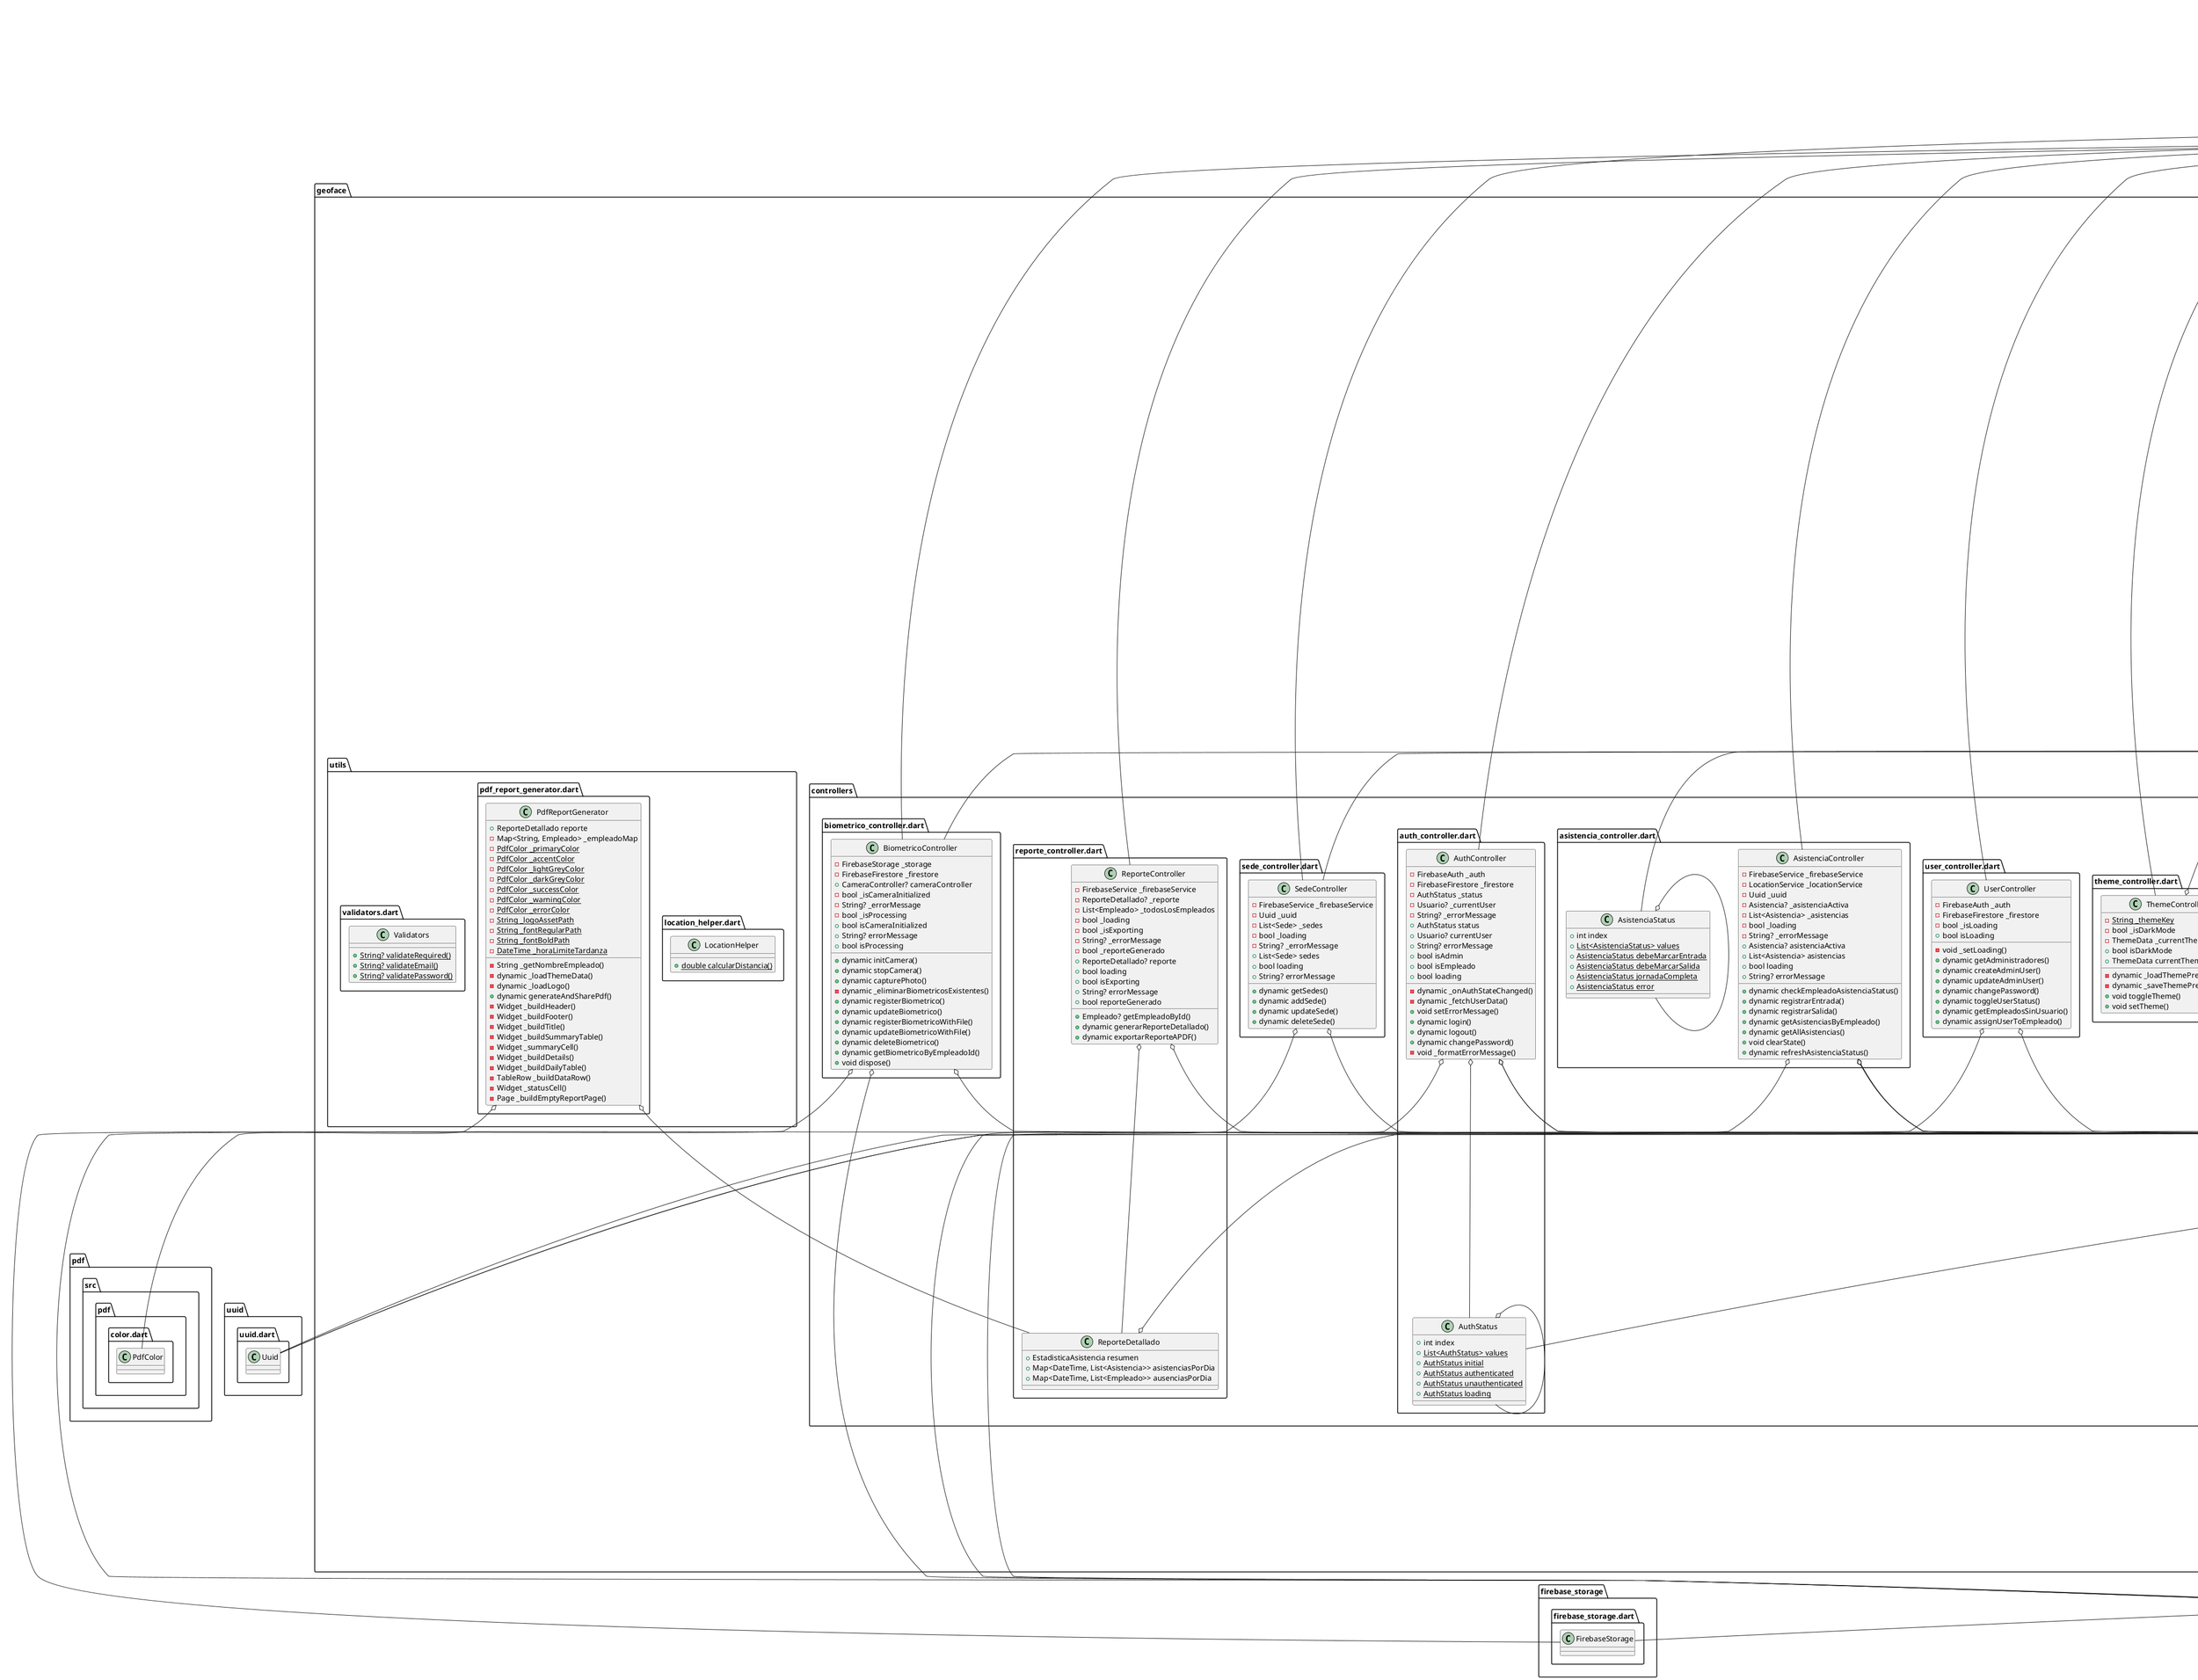 @startuml
set namespaceSeparator ::

class "geoface::app_config.dart::AppConfig" {
  {static} -SharedPreferences _prefs
  {static} +String appName
  {static} +String appVersion
  {static} +String apiBaseUrl
  {static} +int geoFenceRadius
  {static} +Duration locationUpdateInterval
  {static} +String usuariosCollection
  {static} +String empleadosCollection
  {static} +String sedesCollection
  {static} +String asistenciasCollection
  {static} +bool isFirstRun
  {static} +dynamic initialize()
  {static} +dynamic setFirstRun()
}

"geoface::app_config.dart::AppConfig" o-- "shared_preferences::src::shared_preferences_legacy.dart::SharedPreferences"

class "geoface::controllers::administrador_controller.dart::AdministradorController" {
  -AdministradorService _adminService
  -bool _loading
  -bool _isLoading
  -String? _errorMessage
  +bool loading
  +bool isLoading
  +String? errorMessage
  -void _setState()
  +dynamic getAdministradores()
  +dynamic createAdmin()
  +dynamic updateAdmin()
  +dynamic toggleAdminStatus()
}

"geoface::controllers::administrador_controller.dart::AdministradorController" o-- "geoface::services::administrador_service.dart::AdministradorService"
"flutter::src::foundation::change_notifier.dart::ChangeNotifier" <|-- "geoface::controllers::administrador_controller.dart::AdministradorController"

class "geoface::controllers::api_config_controller.dart::ApiConfigController" {
  -FirebaseService _firebaseService
  -ApiConfig _apiConfig
  -bool _isLoading
  -bool _isSyncing
  -String? _error
  +ApiConfig apiConfig
  +bool isLoading
  +bool isSyncing
  +String? error
  +dynamic loadApiConfig()
  +dynamic saveApiConfigFromBaseUrl()
  +dynamic syncRemoteDatabase()
  -void _setLoading()
}

"geoface::controllers::api_config_controller.dart::ApiConfigController" o-- "geoface::services::firebase_service.dart::FirebaseService"
"geoface::controllers::api_config_controller.dart::ApiConfigController" o-- "geoface::models::api_config.dart::ApiConfig"
"flutter::src::foundation::change_notifier.dart::ChangeNotifier" <|-- "geoface::controllers::api_config_controller.dart::ApiConfigController"

class "geoface::controllers::asistencia_controller.dart::AsistenciaController" {
  -FirebaseService _firebaseService
  -LocationService _locationService
  -Uuid _uuid
  -Asistencia? _asistenciaActiva
  -List<Asistencia> _asistencias
  -bool _loading
  -String? _errorMessage
  +Asistencia? asistenciaActiva
  +List<Asistencia> asistencias
  +bool loading
  +String? errorMessage
  +dynamic checkEmpleadoAsistenciaStatus()
  +dynamic registrarEntrada()
  +dynamic registrarSalida()
  +dynamic getAsistenciasByEmpleado()
  +dynamic getAllAsistencias()
  +void clearState()
  +dynamic refreshAsistenciaStatus()
}

"geoface::controllers::asistencia_controller.dart::AsistenciaController" o-- "geoface::services::firebase_service.dart::FirebaseService"
"geoface::controllers::asistencia_controller.dart::AsistenciaController" o-- "geoface::services::location_service.dart::LocationService"
"geoface::controllers::asistencia_controller.dart::AsistenciaController" o-- "uuid::uuid.dart::Uuid"
"geoface::controllers::asistencia_controller.dart::AsistenciaController" o-- "geoface::models::asistencia.dart::Asistencia"
"flutter::src::foundation::change_notifier.dart::ChangeNotifier" <|-- "geoface::controllers::asistencia_controller.dart::AsistenciaController"

class "geoface::controllers::asistencia_controller.dart::AsistenciaStatus" {
  +int index
  {static} +List<AsistenciaStatus> values
  {static} +AsistenciaStatus debeMarcarEntrada
  {static} +AsistenciaStatus debeMarcarSalida
  {static} +AsistenciaStatus jornadaCompleta
  {static} +AsistenciaStatus error
}

"geoface::controllers::asistencia_controller.dart::AsistenciaStatus" o-- "geoface::controllers::asistencia_controller.dart::AsistenciaStatus"
"dart::core::Enum" <|-- "geoface::controllers::asistencia_controller.dart::AsistenciaStatus"

class "geoface::controllers::auth_controller.dart::AuthController" {
  -FirebaseAuth _auth
  -FirebaseFirestore _firestore
  -AuthStatus _status
  -Usuario? _currentUser
  -String? _errorMessage
  +AuthStatus status
  +Usuario? currentUser
  +String? errorMessage
  +bool isAdmin
  +bool isEmpleado
  +bool loading
  -dynamic _onAuthStateChanged()
  -dynamic _fetchUserData()
  +void setErrorMessage()
  +dynamic login()
  +dynamic logout()
  +dynamic changePassword()
  -void _formatErrorMessage()
}

"geoface::controllers::auth_controller.dart::AuthController" o-- "firebase_auth::firebase_auth.dart::FirebaseAuth"
"geoface::controllers::auth_controller.dart::AuthController" o-- "cloud_firestore::cloud_firestore.dart::FirebaseFirestore"
"geoface::controllers::auth_controller.dart::AuthController" o-- "geoface::controllers::auth_controller.dart::AuthStatus"
"geoface::controllers::auth_controller.dart::AuthController" o-- "geoface::models::usuario.dart::Usuario"
"flutter::src::foundation::change_notifier.dart::ChangeNotifier" <|-- "geoface::controllers::auth_controller.dart::AuthController"

class "geoface::controllers::auth_controller.dart::AuthStatus" {
  +int index
  {static} +List<AuthStatus> values
  {static} +AuthStatus initial
  {static} +AuthStatus authenticated
  {static} +AuthStatus unauthenticated
  {static} +AuthStatus loading
}

"geoface::controllers::auth_controller.dart::AuthStatus" o-- "geoface::controllers::auth_controller.dart::AuthStatus"
"dart::core::Enum" <|-- "geoface::controllers::auth_controller.dart::AuthStatus"

class "geoface::controllers::biometrico_controller.dart::BiometricoController" {
  -FirebaseStorage _storage
  -FirebaseFirestore _firestore
  +CameraController? cameraController
  -bool _isCameraInitialized
  -String? _errorMessage
  -bool _isProcessing
  +bool isCameraInitialized
  +String? errorMessage
  +bool isProcessing
  +dynamic initCamera()
  +dynamic stopCamera()
  +dynamic capturePhoto()
  -dynamic _eliminarBiometricosExistentes()
  +dynamic registerBiometrico()
  +dynamic updateBiometrico()
  +dynamic registerBiometricoWithFile()
  +dynamic updateBiometricoWithFile()
  +dynamic deleteBiometrico()
  +dynamic getBiometricoByEmpleadoId()
  +void dispose()
}

"geoface::controllers::biometrico_controller.dart::BiometricoController" o-- "firebase_storage::firebase_storage.dart::FirebaseStorage"
"geoface::controllers::biometrico_controller.dart::BiometricoController" o-- "cloud_firestore::cloud_firestore.dart::FirebaseFirestore"
"geoface::controllers::biometrico_controller.dart::BiometricoController" o-- "camera::src::camera_controller.dart::CameraController"
"flutter::src::foundation::change_notifier.dart::ChangeNotifier" <|-- "geoface::controllers::biometrico_controller.dart::BiometricoController"

class "geoface::controllers::empleado_controller.dart::EmpleadoController" {
  -FirebaseService _firebaseService
  -FirebaseAuth _auth
  -FirebaseFirestore _firestore
  -Uuid _uuid
  -List<Empleado> _empleados
  -bool _loading
  -String? _errorMessage
  +List<Empleado> empleados
  +bool loading
  +String? errorMessage
  -void _setState()
  +dynamic getEmpleados()
  +dynamic fetchEmpleados()
  +dynamic getEmpleadoById()
  +dynamic getEmpleadosPorSede()
  +dynamic validarDatosUnicos()
  +dynamic addEmpleado()
  +dynamic updateEmpleado()
  +dynamic deleteEmpleado()
  +dynamic toggleEmpleadoActivo()
  +dynamic assignUserToEmpleado()
  +dynamic resetEmpleadoPassword()
}

"geoface::controllers::empleado_controller.dart::EmpleadoController" o-- "geoface::services::firebase_service.dart::FirebaseService"
"geoface::controllers::empleado_controller.dart::EmpleadoController" o-- "firebase_auth::firebase_auth.dart::FirebaseAuth"
"geoface::controllers::empleado_controller.dart::EmpleadoController" o-- "cloud_firestore::cloud_firestore.dart::FirebaseFirestore"
"geoface::controllers::empleado_controller.dart::EmpleadoController" o-- "uuid::uuid.dart::Uuid"
"flutter::src::foundation::change_notifier.dart::ChangeNotifier" <|-- "geoface::controllers::empleado_controller.dart::EmpleadoController"

class "geoface::controllers::reporte_controller.dart::ReporteDetallado" {
  +EstadisticaAsistencia resumen
  +Map<DateTime, List<Asistencia>> asistenciasPorDia
  +Map<DateTime, List<Empleado>> ausenciasPorDia
}

"geoface::controllers::reporte_controller.dart::ReporteDetallado" o-- "geoface::models::estadistica_asistencia.dart::EstadisticaAsistencia"

class "geoface::controllers::reporte_controller.dart::ReporteController" {
  -FirebaseService _firebaseService
  -ReporteDetallado? _reporte
  -List<Empleado> _todosLosEmpleados
  -bool _loading
  -bool _isExporting
  -String? _errorMessage
  -bool _reporteGenerado
  +ReporteDetallado? reporte
  +bool loading
  +bool isExporting
  +String? errorMessage
  +bool reporteGenerado
  +Empleado? getEmpleadoById()
  +dynamic generarReporteDetallado()
  +dynamic exportarReporteAPDF()
}

"geoface::controllers::reporte_controller.dart::ReporteController" o-- "geoface::services::firebase_service.dart::FirebaseService"
"geoface::controllers::reporte_controller.dart::ReporteController" o-- "geoface::controllers::reporte_controller.dart::ReporteDetallado"
"flutter::src::foundation::change_notifier.dart::ChangeNotifier" <|-- "geoface::controllers::reporte_controller.dart::ReporteController"

class "geoface::controllers::sede_controller.dart::SedeController" {
  -FirebaseService _firebaseService
  -Uuid _uuid
  -List<Sede> _sedes
  -bool _loading
  -String? _errorMessage
  +List<Sede> sedes
  +bool loading
  +String? errorMessage
  +dynamic getSedes()
  +dynamic addSede()
  +dynamic updateSede()
  +dynamic deleteSede()
}

"geoface::controllers::sede_controller.dart::SedeController" o-- "geoface::services::firebase_service.dart::FirebaseService"
"geoface::controllers::sede_controller.dart::SedeController" o-- "uuid::uuid.dart::Uuid"
"flutter::src::foundation::change_notifier.dart::ChangeNotifier" <|-- "geoface::controllers::sede_controller.dart::SedeController"

class "geoface::controllers::theme_controller.dart::ThemeController" {
  {static} -String _themeKey
  -bool _isDarkMode
  -ThemeData _currentTheme
  +bool isDarkMode
  +ThemeData currentTheme
  -dynamic _loadThemePreference()
  -dynamic _saveThemePreference()
  +void toggleTheme()
  +void setTheme()
}

"geoface::controllers::theme_controller.dart::ThemeController" o-- "flutter::src::material::theme_data.dart::ThemeData"
"flutter::src::foundation::change_notifier.dart::ChangeNotifier" <|-- "geoface::controllers::theme_controller.dart::ThemeController"

class "geoface::controllers::theme_provider.dart::ThemeProvider" {
  -bool _isDarkMode
  +bool isDarkMode
  +ThemeData currentTheme
  -dynamic _loadThemeFromPrefs()
  -dynamic _saveThemeToPrefs()
  +void toggleTheme()
}

"geoface::controllers::theme_provider.dart::ThemeProvider" o-- "flutter::src::material::theme_data.dart::ThemeData"
"flutter::src::foundation::change_notifier.dart::ChangeNotifier" <|-- "geoface::controllers::theme_provider.dart::ThemeProvider"

class "geoface::controllers::user_controller.dart::UserController" {
  -FirebaseAuth _auth
  -FirebaseFirestore _firestore
  -bool _isLoading
  +bool isLoading
  -void _setLoading()
  +dynamic getAdministradores()
  +dynamic createAdminUser()
  +dynamic updateAdminUser()
  +dynamic changePassword()
  +dynamic toggleUserStatus()
  +dynamic getEmpleadosSinUsuario()
  +dynamic assignUserToEmpleado()
}

"geoface::controllers::user_controller.dart::UserController" o-- "firebase_auth::firebase_auth.dart::FirebaseAuth"
"geoface::controllers::user_controller.dart::UserController" o-- "cloud_firestore::cloud_firestore.dart::FirebaseFirestore"
"flutter::src::foundation::change_notifier.dart::ChangeNotifier" <|-- "geoface::controllers::user_controller.dart::UserController"

class "geoface::firebase_options.dart::DefaultFirebaseOptions" {
  {static} +FirebaseOptions android
  {static} +FirebaseOptions currentPlatform
}

"geoface::firebase_options.dart::DefaultFirebaseOptions" o-- "firebase_core_platform_interface::firebase_core_platform_interface.dart::FirebaseOptions"

class "geoface::main.dart::MyApp" {
  +State<MyApp> createState()
}

"flutter::src::widgets::framework.dart::StatefulWidget" <|-- "geoface::main.dart::MyApp"

class "geoface::main.dart::_MyAppState" {
  -bool _isFirstLaunch
  -bool _isLoading
  -String _firstLaunchKey
  +void initState()
  -dynamic _loadAppState()
  -void _handlePermissionsGranted()
  +Widget build()
  -Widget _buildLoadingScreen()
  -Widget _buildInitialScreen()
}

"flutter::src::widgets::framework.dart::State" <|-- "geoface::main.dart::_MyAppState"

class "geoface::models::api_config.dart::ApiConfig" {
  +String identificationApiUrl
  +String syncApiUrl
  +String baseUrl
  {static} +ApiConfig empty
  +Map<String, dynamic> toMap()
}

"geoface::models::api_config.dart::ApiConfig" o-- "geoface::models::api_config.dart::ApiConfig"

class "geoface::models::asistencia.dart::Asistencia" {
  +String id
  +String empleadoId
  +String sedeId
  +DateTime fechaHoraEntrada
  +DateTime? fechaHoraSalida
  +double latitudEntrada
  +double longitudEntrada
  +double? latitudSalida
  +double? longitudSalida
  +String? capturaEntrada
  +String? capturaSalida
  +bool registroCompleto
  +Duration tiempoTrabajado
  +Map<String, dynamic> toJson()
  +Asistencia copyWith()
}

class "geoface::models::biometrico.dart::Biometrico" {
  +String id
  +String empleadoId
  +String datoFacial
  +String fechaRegistro
  +String? fechaActualizacion
  +Map<String, dynamic> toMap()
}

class "geoface::models::empleado.dart::Empleado" {
  +String id
  +String nombre
  +String apellidos
  +String correo
  +String cargo
  +String sedeId
  +String dni
  +String celular
  +bool hayDatosBiometricos
  +bool activo
  +DateTime fechaCreacion
  +DateTime? fechaModificacion
  +bool tieneUsuario
  +String nombreCompleto
  +Map<String, dynamic> toJson()
  +Empleado copyWith()
}

class "geoface::models::estadistica_asistencia.dart::EstadisticaAsistencia" {
  +String sedeId
  +String sedeNombre
  +String? empleadoId
  +DateTime fecha
  +int totalEmpleados
  +int totalAsistencias
  +int totalAusencias
  +int totalTardanzas
  +double porcentajeAsistencia
  +Map<String, dynamic> toJson()
}

class "geoface::models::sede.dart::Sede" {
  +String id
  +String nombre
  +String direccion
  +double latitud
  +double longitud
  +int radioPermitido
  +bool activa
  +DateTime fechaCreacion
  +DateTime? fechaModificacion
  +Map<String, dynamic> toJson()
  +Sede copyWith()
  {static} +Sede empty()
}

class "geoface::models::usuario.dart::Usuario" {
  +String id
  +String nombreUsuario
  +String correo
  +String tipoUsuario
  +String? empleadoId
  +bool activo
  +DateTime fechaCreacion
  +DateTime? fechaUltimoAcceso
  +bool isAdmin
  +bool isEmpleado
  +Map<String, dynamic> toJson()
}

class "geoface::routes.dart::AppRoutes" {
  {static} +String mainMenu
  {static} +String login
  {static} +String dashboard
  {static} +String empleados
  {static} +String empleadoDetail
  {static} +String sedes
  {static} +String sedeDetail
  {static} +String reportes
  {static} +String marcarAsistencia
  {static} +String biometrico
  {static} +String gestionUsuariosEmpleados
  {static} +String adminLayout
  {static} +Route<dynamic> generateRoute()
}

class "geoface::services::administrador_service.dart::AdministradorService" {
  -FirebaseAuth _auth
  -FirebaseFirestore _firestore
  +dynamic getAdministradores()
  +dynamic createAdminUser()
  +dynamic updateAdminUser()
  +dynamic toggleUserStatus()
}

"geoface::services::administrador_service.dart::AdministradorService" o-- "firebase_auth::firebase_auth.dart::FirebaseAuth"
"geoface::services::administrador_service.dart::AdministradorService" o-- "cloud_firestore::cloud_firestore.dart::FirebaseFirestore"

class "geoface::services::auth_service.dart::AuthService" {
  -FirebaseAuth _firebaseAuth
  -FirebaseFirestore _firestore
  +Stream<User?> authStateChanges
  +User? currentUser
  +dynamic signIn()
  +dynamic signOut()
  +dynamic getCurrentUserData()
  +dynamic isCurrentUserAdmin()
}

"geoface::services::auth_service.dart::AuthService" o-- "firebase_auth::firebase_auth.dart::FirebaseAuth"
"geoface::services::auth_service.dart::AuthService" o-- "cloud_firestore::cloud_firestore.dart::FirebaseFirestore"
"geoface::services::auth_service.dart::AuthService" o-- "dart::async::Stream<User>"
"geoface::services::auth_service.dart::AuthService" o-- "firebase_auth::firebase_auth.dart::User"

class "geoface::services::empleado_service.dart::EmpleadoService" {
  -FirebaseFirestore _firestore
  -FirebaseStorage _storage
  +dynamic getEmpleados()
  +dynamic getEmpleadoById()
  +dynamic createEmpleado()
  +dynamic updateEmpleado()
}

"geoface::services::empleado_service.dart::EmpleadoService" o-- "cloud_firestore::cloud_firestore.dart::FirebaseFirestore"
"geoface::services::empleado_service.dart::EmpleadoService" o-- "firebase_storage::firebase_storage.dart::FirebaseStorage"

class "geoface::services::fake_gps_detector_service.dart::FakeGpsDetectorService" {
  {static} -dynamic _isMockLocation()
  {static} -bool _isLowAccuracy()
  {static} +dynamic checkIfFakeGpsUsed()
}

class "geoface::services::firebase_service.dart::FirebaseService" {
  -FirebaseFirestore _firestore
  -FirebaseAuth _auth
  +dynamic signInWithEmailAndPassword()
  +dynamic signOut()
  +User? getCurrentUser()
  +dynamic getUsuarioByEmail()
  +dynamic getEmpleados()
  +dynamic getEmpleadoById()
  +dynamic getEmpleadoByDNI()
  +dynamic addEmpleado()
  +dynamic updateEmpleado()
  +dynamic deleteEmpleado()
  +dynamic getSedes()
  +dynamic getSedeById()
  +dynamic addSede()
  +dynamic updateSede()
  +dynamic deleteSede()
  +dynamic updateSedeStatus()
  +dynamic getAsistenciasByEmpleado()
  +dynamic getActiveAsistencia()
  +dynamic registrarEntrada()
  +dynamic registrarSalida()
  +dynamic getAsistenciaById()
  +dynamic getAsistenciasFiltradas()
  +dynamic getCompletedAsistenciaForToday()
  +dynamic getTodayAsistencia()
  +dynamic getAsistenciasBySede()
  +dynamic getAllAsistencias()
  +dynamic getAdministradores()
  +dynamic sendPasswordResetEmail()
  +dynamic saveApiConfig()
  +dynamic getApiConfig()
}

"geoface::services::firebase_service.dart::FirebaseService" o-- "cloud_firestore::cloud_firestore.dart::FirebaseFirestore"
"geoface::services::firebase_service.dart::FirebaseService" o-- "firebase_auth::firebase_auth.dart::FirebaseAuth"

class "geoface::services::location_service.dart::LocationService" {
  +dynamic getCurrentPosition()
}

class "geoface::services::sede_services.dart::SedeService" {
  -FirebaseFirestore _firestore
  +dynamic getSedes()
  +dynamic getSedeById()
  +dynamic createSede()
  +dynamic updateSede()
  +dynamic toggleSedeActiva()
  +bool coordenadasEnPerimetro()
}

"geoface::services::sede_services.dart::SedeService" o-- "cloud_firestore::cloud_firestore.dart::FirebaseFirestore"

class "geoface::services::time_service.dart::TimeService" {
  {static} +dynamic getCurrentNetworkTime()
}

class "geoface::themes::app_theme.dart::AppTheme" {
  {static} -Color _primarySeed
  {static} -Color _errorSeed
  {static} +ThemeData lightTheme
  {static} +ThemeData darkTheme
  {static} -ThemeData _buildTheme()
}

"geoface::themes::app_theme.dart::AppTheme" o-- "dart::ui::Color"
"geoface::themes::app_theme.dart::AppTheme" o-- "flutter::src::material::theme_data.dart::ThemeData"

class "geoface::utils::location_helper.dart::LocationHelper" {
  {static} +double calcularDistancia()
}

class "geoface::utils::pdf_report_generator.dart::PdfReportGenerator" {
  +ReporteDetallado reporte
  -Map<String, Empleado> _empleadoMap
  {static} -PdfColor _primaryColor
  {static} -PdfColor _accentColor
  {static} -PdfColor _lightGreyColor
  {static} -PdfColor _darkGreyColor
  {static} -PdfColor _successColor
  {static} -PdfColor _warningColor
  {static} -PdfColor _errorColor
  {static} -String _logoAssetPath
  {static} -String _fontRegularPath
  {static} -String _fontBoldPath
  {static} -DateTime _horaLimiteTardanza
  -String _getNombreEmpleado()
  -dynamic _loadThemeData()
  -dynamic _loadLogo()
  +dynamic generateAndSharePdf()
  -Widget _buildHeader()
  -Widget _buildFooter()
  -Widget _buildTitle()
  -Widget _buildSummaryTable()
  -Widget _summaryCell()
  -Widget _buildDetails()
  -Widget _buildDailyTable()
  -TableRow _buildDataRow()
  -Widget _statusCell()
  -Page _buildEmptyReportPage()
}

"geoface::utils::pdf_report_generator.dart::PdfReportGenerator" o-- "geoface::controllers::reporte_controller.dart::ReporteDetallado"
"geoface::utils::pdf_report_generator.dart::PdfReportGenerator" o-- "pdf::src::pdf::color.dart::PdfColor"

class "geoface::utils::validators.dart::Validators" {
  {static} +String? validateRequired()
  {static} +String? validateEmail()
  {static} +String? validatePassword()
}

class "geoface::views::admin::add_edit_admin_page.dart::AddEditAdminPage" {
  +Usuario? admin
  +State<AddEditAdminPage> createState()
}

"geoface::views::admin::add_edit_admin_page.dart::AddEditAdminPage" o-- "geoface::models::usuario.dart::Usuario"
"flutter::src::widgets::framework.dart::StatefulWidget" <|-- "geoface::views::admin::add_edit_admin_page.dart::AddEditAdminPage"

class "geoface::views::admin::add_edit_admin_page.dart::_AddEditAdminPageState" {
  -GlobalKey<FormState> _formKey
  -TextEditingController _nombreController
  -TextEditingController _correoController
  -TextEditingController _passwordController
  -bool _isEditMode
  -bool _obscurePassword
  -AnimationController _animationController
  -AnimationController _formAnimationController
  -Animation<double> _fadeAnimation
  -Animation<Offset> _slideAnimation
  +void initState()
  +void dispose()
  -dynamic _saveForm()
  -Widget _buildHeaderSection()
  -Widget _buildFormField()
  +Widget build()
}

"geoface::views::admin::add_edit_admin_page.dart::_AddEditAdminPageState" o-- "flutter::src::widgets::framework.dart::GlobalKey<FormState>"
"geoface::views::admin::add_edit_admin_page.dart::_AddEditAdminPageState" o-- "flutter::src::widgets::editable_text.dart::TextEditingController"
"geoface::views::admin::add_edit_admin_page.dart::_AddEditAdminPageState" o-- "flutter::src::animation::animation_controller.dart::AnimationController"
"geoface::views::admin::add_edit_admin_page.dart::_AddEditAdminPageState" o-- "flutter::src::animation::animation.dart::Animation<double>"
"geoface::views::admin::add_edit_admin_page.dart::_AddEditAdminPageState" o-- "flutter::src::animation::animation.dart::Animation<Offset>"
"flutter::src::widgets::framework.dart::State" <|-- "geoface::views::admin::add_edit_admin_page.dart::_AddEditAdminPageState"
"flutter::src::widgets::ticker_provider.dart::TickerProviderStateMixin" <|-- "geoface::views::admin::add_edit_admin_page.dart::_AddEditAdminPageState"

class "geoface::views::admin::administradores_page.dart::AdministradoresPage" {
  +State<AdministradoresPage> createState()
}

"flutter::src::widgets::framework.dart::StatefulWidget" <|-- "geoface::views::admin::administradores_page.dart::AdministradoresPage"

class "geoface::views::admin::administradores_page.dart::_AdministradoresPageState" {
  -dynamic _administradoresFuture
  -AnimationController _fabAnimationController
  -Animation<double> _fabAnimation
  +void initState()
  +void dispose()
  -void _loadData()
  -dynamic _refreshData()
  -void _navigateAndRefresh()
  -void _toggleStatus()
  +Widget build()
}

"geoface::views::admin::administradores_page.dart::_AdministradoresPageState" o-- "flutter::src::animation::animation_controller.dart::AnimationController"
"geoface::views::admin::administradores_page.dart::_AdministradoresPageState" o-- "flutter::src::animation::animation.dart::Animation<double>"
"flutter::src::widgets::framework.dart::State" <|-- "geoface::views::admin::administradores_page.dart::_AdministradoresPageState"
"flutter::src::widgets::ticker_provider.dart::TickerProviderStateMixin" <|-- "geoface::views::admin::administradores_page.dart::_AdministradoresPageState"

class "geoface::views::admin::admin_layout.dart::AdminLayout" {
  +State<AdminLayout> createState()
}

"flutter::src::widgets::framework.dart::StatefulWidget" <|-- "geoface::views::admin::admin_layout.dart::AdminLayout"

class "geoface::views::admin::admin_layout.dart::_AdminLayoutState" {
  -TabController _tabController
  -int _selectedIndex
  -List<Widget> _pageCache
  -List<String> _titles
  -List<IconData> _icons
  +void initState()
  +void dispose()
  -void _onItemTapped()
  -void _showSettingsMenu()
  -PageRouteBuilder<dynamic> _createSettingsRoute()
  -void _showLogoutConfirmation()
  +Widget build()
  -PreferredSizeWidget _buildAppBar()
  -Widget _buildBottomNav()
  -Widget _buildNavItem()
}

"geoface::views::admin::admin_layout.dart::_AdminLayoutState" o-- "flutter::src::material::tab_controller.dart::TabController"
"flutter::src::widgets::framework.dart::State" <|-- "geoface::views::admin::admin_layout.dart::_AdminLayoutState"
"flutter::src::widgets::ticker_provider.dart::SingleTickerProviderStateMixin" <|-- "geoface::views::admin::admin_layout.dart::_AdminLayoutState"

class "geoface::views::admin::admin_layout.dart::_SettingsMenu" {
  +Usuario currentUser
  +dynamic Function(Widget) onNavigate
  +void Function() onToggleTheme
  +void Function() onLogout
  +Widget build()
  -Widget _buildProfileHeader()
  -Widget _buildMenuSection()
  -Widget _buildOptionTile()
}

"geoface::views::admin::admin_layout.dart::_SettingsMenu" o-- "geoface::models::usuario.dart::Usuario"
"geoface::views::admin::admin_layout.dart::_SettingsMenu" o-- "null::dynamic Function(Widget)"
"geoface::views::admin::admin_layout.dart::_SettingsMenu" o-- "dart::ui::void Function()"
"flutter::src::widgets::framework.dart::StatelessWidget" <|-- "geoface::views::admin::admin_layout.dart::_SettingsMenu"

class "geoface::views::admin::api_config_page.dart::ApiConfigPage" {
  +State<ApiConfigPage> createState()
}

"flutter::src::widgets::framework.dart::StatefulWidget" <|-- "geoface::views::admin::api_config_page.dart::ApiConfigPage"

class "geoface::views::admin::api_config_page.dart::_ApiConfigPageState" {
  -GlobalKey<FormState> _formKey
  -TextEditingController _urlController
  +void initState()
  +void dispose()
  -dynamic _saveUrl()
  -dynamic _syncApi()
  +Widget build()
}

"geoface::views::admin::api_config_page.dart::_ApiConfigPageState" o-- "flutter::src::widgets::framework.dart::GlobalKey<FormState>"
"geoface::views::admin::api_config_page.dart::_ApiConfigPageState" o-- "flutter::src::widgets::editable_text.dart::TextEditingController"
"flutter::src::widgets::framework.dart::State" <|-- "geoface::views::admin::api_config_page.dart::_ApiConfigPageState"

class "geoface::views::admin::cambiar_contrasena_page.dart::CambiarContrasenaPage" {
  +State<CambiarContrasenaPage> createState()
}

"flutter::src::widgets::framework.dart::StatefulWidget" <|-- "geoface::views::admin::cambiar_contrasena_page.dart::CambiarContrasenaPage"

class "geoface::views::admin::cambiar_contrasena_page.dart::_CambiarContrasenaPageState" {
  -GlobalKey<FormState> _formKey
  -TextEditingController _currentPasswordController
  -TextEditingController _newPasswordController
  -TextEditingController _confirmPasswordController
  -bool _currentPasswordVisible
  -bool _newPasswordVisible
  -bool _confirmPasswordVisible
  +void dispose()
  -void _showFeedback()
  -dynamic _cambiarContrasena()
  +Widget build()
  -Widget _buildHeader()
  -Widget _buildPasswordField()
}

"geoface::views::admin::cambiar_contrasena_page.dart::_CambiarContrasenaPageState" o-- "flutter::src::widgets::framework.dart::GlobalKey<FormState>"
"geoface::views::admin::cambiar_contrasena_page.dart::_CambiarContrasenaPageState" o-- "flutter::src::widgets::editable_text.dart::TextEditingController"
"flutter::src::widgets::framework.dart::State" <|-- "geoface::views::admin::cambiar_contrasena_page.dart::_CambiarContrasenaPageState"

class "geoface::views::admin::crear_administrador.dart::CrearAdministradorPage" {
  +State<CrearAdministradorPage> createState()
}

"flutter::src::widgets::framework.dart::StatefulWidget" <|-- "geoface::views::admin::crear_administrador.dart::CrearAdministradorPage"

class "geoface::views::admin::crear_administrador.dart::_CrearAdministradorPageState" {
  +TextEditingController nameController
  +TextEditingController emailController
  +TextEditingController passwordController
  +GlobalKey<FormState> formKey
  +bool isLoading
  +void dispose()
  -dynamic _createAdminUser()
  +Widget build()
}

"geoface::views::admin::crear_administrador.dart::_CrearAdministradorPageState" o-- "flutter::src::widgets::editable_text.dart::TextEditingController"
"geoface::views::admin::crear_administrador.dart::_CrearAdministradorPageState" o-- "flutter::src::widgets::framework.dart::GlobalKey<FormState>"
"flutter::src::widgets::framework.dart::State" <|-- "geoface::views::admin::crear_administrador.dart::_CrearAdministradorPageState"

class "geoface::views::admin::custom_app_bar.dart::LoadingOverlay" {
  +bool isLoading
  +Widget child
  +String? message
  +Widget build()
}

"geoface::views::admin::custom_app_bar.dart::LoadingOverlay" o-- "flutter::src::widgets::framework.dart::Widget"
"flutter::src::widgets::framework.dart::StatelessWidget" <|-- "geoface::views::admin::custom_app_bar.dart::LoadingOverlay"

class "geoface::views::admin::dashboard_page.dart::DashboardPage" {
  +void Function(int)? onNavigateToTab
  +State<DashboardPage> createState()
}

"geoface::views::admin::dashboard_page.dart::DashboardPage" o-- "null::void Function(int)"
"flutter::src::widgets::framework.dart::StatefulWidget" <|-- "geoface::views::admin::dashboard_page.dart::DashboardPage"

class "geoface::views::admin::dashboard_page.dart::_DashboardPageState" {
  -AnimationController _animationController
  -Animation<double> _fadeAnimation
  -Animation<Offset> _slideAnimation
  +void initState()
  +void dispose()
  -dynamic _loadData()
  -int _getAsistenciasHoy()
  -Map<String, int> _getAsistenciasPorSedeHoy()
  +Widget build()
  -Widget _buildLoadingSkeleton()
  -Widget _buildErrorWidget()
  -Widget _buildHeader()
  -String _getGreeting()
  -Widget _buildStatsGrid()
  -Widget _buildModernStatCard()
  -Widget _buildAsistenciasChart()
  -Widget _buildChartContent()
  -Widget _buildSedesSection()
  -Widget _buildSedeCard()
  -Widget _buildInsightCards()
  -Widget _buildInsightCard()
  -Widget _buildSectionHeader()
  -Widget _buildEmptyState()
  -Widget _buildStatChip()
  -List<_InsightData> _generateInsights()
}

"geoface::views::admin::dashboard_page.dart::_DashboardPageState" o-- "flutter::src::animation::animation_controller.dart::AnimationController"
"geoface::views::admin::dashboard_page.dart::_DashboardPageState" o-- "flutter::src::animation::animation.dart::Animation<double>"
"geoface::views::admin::dashboard_page.dart::_DashboardPageState" o-- "flutter::src::animation::animation.dart::Animation<Offset>"
"flutter::src::widgets::framework.dart::State" <|-- "geoface::views::admin::dashboard_page.dart::_DashboardPageState"
"flutter::src::widgets::ticker_provider.dart::TickerProviderStateMixin" <|-- "geoface::views::admin::dashboard_page.dart::_DashboardPageState"

class "geoface::views::admin::dashboard_page.dart::_StatCardData" {
  +String title
  +String value
  +String? total
  +String? description
  +IconData icon
  +Color color
  +Color onColor
}

"geoface::views::admin::dashboard_page.dart::_StatCardData" o-- "flutter::src::widgets::icon_data.dart::IconData"
"geoface::views::admin::dashboard_page.dart::_StatCardData" o-- "dart::ui::Color"

class "geoface::views::admin::dashboard_page.dart::_InsightData" {
  +String title
  +String description
  +IconData icon
  +Color color
}

"geoface::views::admin::dashboard_page.dart::_InsightData" o-- "flutter::src::widgets::icon_data.dart::IconData"
"geoface::views::admin::dashboard_page.dart::_InsightData" o-- "dart::ui::Color"

class "geoface::views::admin::empleados_page.dart::EmpleadosPage" {
  +State<EmpleadosPage> createState()
}

"flutter::src::widgets::framework.dart::StatefulWidget" <|-- "geoface::views::admin::empleados_page.dart::EmpleadosPage"

class "geoface::views::admin::empleados_page.dart::_EmpleadosPageState" {
  -TextEditingController _searchController
  -FocusNode _searchFocusNode
  -AnimationController _fabAnimationController
  -AnimationController _searchAnimationController
  -Animation<double> _fabAnimation
  -Animation<double> _searchAnimation
  -bool _isSearchExpanded
  -String _selectedFilter
  +void initState()
  +void dispose()
  -void _onSearchChanged()
  -void _onSearchFocusChanged()
  -void _expandSearch()
  -void _collapseSearch()
  -dynamic _refreshData()
  -void _showFeedback()
  -dynamic _toggleEmpleadoStatus()
  -dynamic _deleteEmpleado()
  -String _getInitials()
  -List<Empleado> _filterEmpleados()
  -void _navigateToForm()
  -void _navigateToDetail()
  -void _navigateToBiometrico()
  +Widget build()
  -Widget _buildLoadingState()
  -Widget _buildHeader()
  -Widget _buildSearchAndFilters()
  -Widget _buildSearchBar()
  -Widget _buildFilterChips()
  -Widget _buildEmpleadosList()
  -Widget _buildEmpleadoCard()
  -Widget _buildEmptyState()
  -Widget _buildNoResultsState()
  -Widget _buildErrorState()
  -void _showEmpleadoOptions()
  -Widget _buildOptionTile()
  -void _showDeleteConfirmation()
}

"geoface::views::admin::empleados_page.dart::_EmpleadosPageState" o-- "flutter::src::widgets::editable_text.dart::TextEditingController"
"geoface::views::admin::empleados_page.dart::_EmpleadosPageState" o-- "flutter::src::widgets::focus_manager.dart::FocusNode"
"geoface::views::admin::empleados_page.dart::_EmpleadosPageState" o-- "flutter::src::animation::animation_controller.dart::AnimationController"
"geoface::views::admin::empleados_page.dart::_EmpleadosPageState" o-- "flutter::src::animation::animation.dart::Animation<double>"
"flutter::src::widgets::framework.dart::State" <|-- "geoface::views::admin::empleados_page.dart::_EmpleadosPageState"
"flutter::src::widgets::ticker_provider.dart::TickerProviderStateMixin" <|-- "geoface::views::admin::empleados_page.dart::_EmpleadosPageState"

class "geoface::views::admin::empleado_detail_page.dart::EmpleadoDetailPage" {
  +String empleadoId
  +State<EmpleadoDetailPage> createState()
}

"flutter::src::widgets::framework.dart::StatefulWidget" <|-- "geoface::views::admin::empleado_detail_page.dart::EmpleadoDetailPage"

class "geoface::views::admin::empleado_detail_page.dart::_EmpleadoDetailPageState" {
  -GlobalKey<FormState> _formKey
  -bool _isLoading
  -bool _isEditing
  -Empleado? _empleado
  -TextEditingController _nombreController
  -TextEditingController _apellidosController
  -TextEditingController _dniController
  -TextEditingController _celularController
  -TextEditingController _correoController
  -TextEditingController _cargoController
  -String? _sedeSeleccionada
  -EmpleadoController _empleadoController
  -SedeController _sedeController
  +void initState()
  +void dispose()
  -dynamic _loadData()
  -void _populateControllers()
  -dynamic _guardarCambios()
  -void _navigateToBiometrico()
  -void _mostrarNotificacion()
  -String _getInitials()
  -Widget _buildSectionHeader()
  -Widget _buildTextField()
  -Widget _buildDropdownField()
  +Widget build()
  -Widget _buildBody()
  -Widget _buildProfileHeader()
  -Widget _buildBiometricCard()
  -Widget _buildActionButtons()
}

"geoface::views::admin::empleado_detail_page.dart::_EmpleadoDetailPageState" o-- "flutter::src::widgets::framework.dart::GlobalKey<FormState>"
"geoface::views::admin::empleado_detail_page.dart::_EmpleadoDetailPageState" o-- "geoface::models::empleado.dart::Empleado"
"geoface::views::admin::empleado_detail_page.dart::_EmpleadoDetailPageState" o-- "flutter::src::widgets::editable_text.dart::TextEditingController"
"geoface::views::admin::empleado_detail_page.dart::_EmpleadoDetailPageState" o-- "geoface::controllers::empleado_controller.dart::EmpleadoController"
"geoface::views::admin::empleado_detail_page.dart::_EmpleadoDetailPageState" o-- "geoface::controllers::sede_controller.dart::SedeController"
"flutter::src::widgets::framework.dart::State" <|-- "geoface::views::admin::empleado_detail_page.dart::_EmpleadoDetailPageState"

class "geoface::views::admin::empleado_form_page.dart::EmpleadoFormPage" {
  +Empleado? empleado
  +State<EmpleadoFormPage> createState()
}

"geoface::views::admin::empleado_form_page.dart::EmpleadoFormPage" o-- "geoface::models::empleado.dart::Empleado"
"flutter::src::widgets::framework.dart::StatefulWidget" <|-- "geoface::views::admin::empleado_form_page.dart::EmpleadoFormPage"

class "geoface::views::admin::empleado_form_page.dart::_EmpleadoFormPageState" {
  -GlobalKey<FormState> _formKey
  -TextEditingController _nombreController
  -TextEditingController _apellidosController
  -TextEditingController _dniController
  -TextEditingController _celularController
  -TextEditingController _correoController
  -TextEditingController _cargoController
  -String? _sedeSeleccionada
  -bool _isLoading
  -String? _dniError
  -String? _correoError
  -EmpleadoController _empleadoController
  +void initState()
  -void _onControllerUpdate()
  +void dispose()
  -dynamic _guardarEmpleado()
  -void _mostrarNotificacion()
  -Widget _buildSectionHeader()
  -Widget _buildTextField()
  -Widget _buildDropdownField()
  +Widget build()
}

"geoface::views::admin::empleado_form_page.dart::_EmpleadoFormPageState" o-- "flutter::src::widgets::framework.dart::GlobalKey<FormState>"
"geoface::views::admin::empleado_form_page.dart::_EmpleadoFormPageState" o-- "flutter::src::widgets::editable_text.dart::TextEditingController"
"geoface::views::admin::empleado_form_page.dart::_EmpleadoFormPageState" o-- "geoface::controllers::empleado_controller.dart::EmpleadoController"
"flutter::src::widgets::framework.dart::State" <|-- "geoface::views::admin::empleado_form_page.dart::_EmpleadoFormPageState"

class "geoface::views::admin::gestion_usuarios_empleados_page.dart::GestionUsuariosEmpleadosPage" {
  +State<GestionUsuariosEmpleadosPage> createState()
}

"flutter::src::widgets::framework.dart::StatefulWidget" <|-- "geoface::views::admin::gestion_usuarios_empleados_page.dart::GestionUsuariosEmpleadosPage"

class "geoface::views::admin::gestion_usuarios_empleados_page.dart::_GestionUsuariosEmpleadosPageState" {
  -dynamic _empleadosFuture
  +void initState()
  -void _loadData()
  -dynamic _refreshData()
  -void _handleAssignUser()
  -void _handleResetPassword()
  -void _showFeedback()
  +Widget build()
}

"flutter::src::widgets::framework.dart::State" <|-- "geoface::views::admin::gestion_usuarios_empleados_page.dart::_GestionUsuariosEmpleadosPageState"

class "geoface::views::admin::loading_overlay.dart::CustomAppBar" {
  +String title
  +String? subtitle
  +void Function()? onBackPressed
  +List<Widget>? actions
  +bool centerTitle
  +Color? backgroundColor
  +Color? foregroundColor
  +double elevation
  +SystemUiOverlayStyle? systemOverlayStyle
  +Size preferredSize
  +Widget build()
}

"geoface::views::admin::loading_overlay.dart::CustomAppBar" o-- "dart::ui::void Function()"
"geoface::views::admin::loading_overlay.dart::CustomAppBar" o-- "dart::ui::Color"
"geoface::views::admin::loading_overlay.dart::CustomAppBar" o-- "flutter::src::services::system_chrome.dart::SystemUiOverlayStyle"
"geoface::views::admin::loading_overlay.dart::CustomAppBar" o-- "dart::ui::Size"
"flutter::src::widgets::framework.dart::StatelessWidget" <|-- "geoface::views::admin::loading_overlay.dart::CustomAppBar"
"flutter::src::widgets::preferred_size.dart::PreferredSizeWidget" <|-- "geoface::views::admin::loading_overlay.dart::CustomAppBar"

class "geoface::views::admin::registro_biometrico_page.dart::RegistroBiometricoScreen" {
  +Empleado empleado
  +State<RegistroBiometricoScreen> createState()
}

"geoface::views::admin::registro_biometrico_page.dart::RegistroBiometricoScreen" o-- "geoface::models::empleado.dart::Empleado"
"flutter::src::widgets::framework.dart::StatefulWidget" <|-- "geoface::views::admin::registro_biometrico_page.dart::RegistroBiometricoScreen"

class "geoface::views::admin::registro_biometrico_page.dart::_RegistroBiometricoScreenState" {
  -BiometricoController _controller
  -bool _isLoading
  -bool _hasExistingBiometric
  -String? _biometricoId
  -String? _biometricoUrl
  -bool _showPreview
  -bool _isCameraActive
  -ImagePicker _picker
  -File? _selectedImageFile
  +void initState()
  +void dispose()
  -dynamic _disposeCamera()
  +void didUpdateWidget()
  +void didChangeAppLifecycleState()
  -dynamic _initController()
  -dynamic _checkExistingBiometric()
  -dynamic _pickImage()
  -dynamic _captureAndSaveBiometric()
  -dynamic _deleteBiometric()
  -dynamic _togglePreview()
  -void _showErrorDialog()
  -void _showDeleteConfirmDialog()
  +Widget build()
  -Widget _buildEmployeeInfoBar()
  -Widget _buildMediaSection()
  -Widget _buildStatusBar()
  -Widget _buildActionButtons()
}

"geoface::views::admin::registro_biometrico_page.dart::_RegistroBiometricoScreenState" o-- "geoface::controllers::biometrico_controller.dart::BiometricoController"
"geoface::views::admin::registro_biometrico_page.dart::_RegistroBiometricoScreenState" o-- "image_picker::image_picker.dart::ImagePicker"
"geoface::views::admin::registro_biometrico_page.dart::_RegistroBiometricoScreenState" o-- "dart::io::File"
"flutter::src::widgets::framework.dart::State" <|-- "geoface::views::admin::registro_biometrico_page.dart::_RegistroBiometricoScreenState"
"flutter::src::widgets::binding.dart::WidgetsBindingObserver" <|-- "geoface::views::admin::registro_biometrico_page.dart::_RegistroBiometricoScreenState"

class "geoface::views::admin::reportes_page.dart::ReportesPage" {
  +State<ReportesPage> createState()
}

"flutter::src::widgets::framework.dart::StatefulWidget" <|-- "geoface::views::admin::reportes_page.dart::ReportesPage"

class "geoface::views::admin::reportes_page.dart::_ReportesPageState" {
  -DateTime _selectedMonth
  +void initState()
  -dynamic _selectMonth()
  +Widget build()
  -Widget _buildReporteBody()
  -Widget _buildLoadingSkeleton()
  -Widget _buildReporteContent()
}

"flutter::src::widgets::framework.dart::State" <|-- "geoface::views::admin::reportes_page.dart::_ReportesPageState"

class "geoface::views::admin::reportes_page.dart::_FiltrosCard" {
  +DateTime selectedMonth
  +List<Sede> sedes
  +void Function() onSelectMonth
  +dynamic Function(String?) onGenerarReporte
  +State<_FiltrosCard> createState()
}

"geoface::views::admin::reportes_page.dart::_FiltrosCard" o-- "dart::ui::void Function()"
"geoface::views::admin::reportes_page.dart::_FiltrosCard" o-- "null::dynamic Function(String)"
"flutter::src::widgets::framework.dart::StatefulWidget" <|-- "geoface::views::admin::reportes_page.dart::_FiltrosCard"

class "geoface::views::admin::reportes_page.dart::_FiltrosCardState" {
  -String? _selectedSedeId
  -GlobalKey<FormState> _formKey
  +Widget build()
}

"geoface::views::admin::reportes_page.dart::_FiltrosCardState" o-- "flutter::src::widgets::framework.dart::GlobalKey<FormState>"
"flutter::src::widgets::framework.dart::State" <|-- "geoface::views::admin::reportes_page.dart::_FiltrosCardState"

class "geoface::views::admin::reportes_page.dart::_ResumenReporteCard" {
  +dynamic resumen
  +bool isExporting
  +void Function() onExport
  +Widget build()
}

"geoface::views::admin::reportes_page.dart::_ResumenReporteCard" o-- "dart::ui::void Function()"
"flutter::src::widgets::framework.dart::StatelessWidget" <|-- "geoface::views::admin::reportes_page.dart::_ResumenReporteCard"

class "geoface::views::admin::reportes_page.dart::_ResumenStatItem" {
  +IconData icon
  +Color color
  +String label
  +String value
  +Widget build()
}

"geoface::views::admin::reportes_page.dart::_ResumenStatItem" o-- "flutter::src::widgets::icon_data.dart::IconData"
"geoface::views::admin::reportes_page.dart::_ResumenStatItem" o-- "dart::ui::Color"
"flutter::src::widgets::framework.dart::StatelessWidget" <|-- "geoface::views::admin::reportes_page.dart::_ResumenStatItem"

class "geoface::views::admin::reportes_page.dart::_DiaExpansionTile" {
  +DateTime dia
  +List<Asistencia> asistencias
  +List<Empleado> ausentes
  +Empleado? Function(String) getEmpleadoById
  +Widget build()
  -Widget _buildAsistenciaTile()
  -Widget _buildAusenciaTile()
}

"geoface::views::admin::reportes_page.dart::_DiaExpansionTile" o-- "null::Empleado Function(String)"
"flutter::src::widgets::framework.dart::StatelessWidget" <|-- "geoface::views::admin::reportes_page.dart::_DiaExpansionTile"

class "geoface::views::admin::reportes_page.dart::_InitialState" {
  +Widget build()
}

"flutter::src::widgets::framework.dart::StatelessWidget" <|-- "geoface::views::admin::reportes_page.dart::_InitialState"

class "geoface::views::admin::reportes_page.dart::_ErrorState" {
  +String message
  +Widget build()
}

"flutter::src::widgets::framework.dart::StatelessWidget" <|-- "geoface::views::admin::reportes_page.dart::_ErrorState"

class "geoface::views::admin::sedes_page.dart::SedesPage" {
  +State<SedesPage> createState()
}

"flutter::src::widgets::framework.dart::StatefulWidget" <|-- "geoface::views::admin::sedes_page.dart::SedesPage"

class "geoface::views::admin::sedes_page.dart::_SedesPageState" {
  -TextEditingController _searchController
  -FocusNode _searchFocusNode
  -AnimationController _fabAnimationController
  -AnimationController _searchAnimationController
  -Animation<double> _fabAnimation
  -Animation<double> _searchAnimation
  -bool _isSearchExpanded
  -String _selectedFilter
  +void initState()
  +void dispose()
  -void _onSearchChanged()
  -void _onSearchFocusChanged()
  -void _expandSearch()
  -void _collapseSearch()
  -dynamic _refreshData()
  -void _showFeedback()
  -dynamic _toggleSedeStatus()
  -dynamic _deleteSede()
  -String _getSedeInitials()
  -List<Sede> _filterSedes()
  -void _navigateToForm()
  +Widget build()
  -Widget _buildLoadingState()
  -Widget _buildHeader()
  -Widget _buildSearchAndFilters()
  -Widget _buildSearchBar()
  -Widget _buildFilterChips()
  -Widget _buildSedesList()
  -Widget _buildSedeCard()
  -Widget _buildEmptyState()
  -Widget _buildNoResultsState()
  -Widget _buildErrorState()
  -void _showSedeOptions()
  -Widget _buildOptionTile()
  -void _showDeleteConfirmation()
}

"geoface::views::admin::sedes_page.dart::_SedesPageState" o-- "flutter::src::widgets::editable_text.dart::TextEditingController"
"geoface::views::admin::sedes_page.dart::_SedesPageState" o-- "flutter::src::widgets::focus_manager.dart::FocusNode"
"geoface::views::admin::sedes_page.dart::_SedesPageState" o-- "flutter::src::animation::animation_controller.dart::AnimationController"
"geoface::views::admin::sedes_page.dart::_SedesPageState" o-- "flutter::src::animation::animation.dart::Animation<double>"
"flutter::src::widgets::framework.dart::State" <|-- "geoface::views::admin::sedes_page.dart::_SedesPageState"
"flutter::src::widgets::ticker_provider.dart::TickerProviderStateMixin" <|-- "geoface::views::admin::sedes_page.dart::_SedesPageState"

class "geoface::views::admin::sede_detail_page.dart::SedeDetailPage" {
  +String sedeId
  +Widget build()
}

"flutter::src::widgets::framework.dart::StatelessWidget" <|-- "geoface::views::admin::sede_detail_page.dart::SedeDetailPage"

class "geoface::views::admin::sede_form_page.dart::SedeFormPage" {
  +Sede? sede
  +State<SedeFormPage> createState()
}

"geoface::views::admin::sede_form_page.dart::SedeFormPage" o-- "geoface::models::sede.dart::Sede"
"flutter::src::widgets::framework.dart::StatefulWidget" <|-- "geoface::views::admin::sede_form_page.dart::SedeFormPage"

class "geoface::views::admin::sede_form_page.dart::_SedeFormPageState" {
  -GlobalKey<FormState> _formKey
  -TextEditingController _nombreController
  -bool _activa
  -String? _direccion
  -LatLng? _ubicacion
  -double _radioPermitido
  -GoogleMapController? _mapPreviewController
  -dynamic _initialLocationFuture
  {static} -SizedBox _gapH8
  {static} -SizedBox _gapH16
  {static} -SizedBox _gapH24
  -bool _isEditing
  +void initState()
  -dynamic _getInitialLocation()
  -dynamic _getCurrentDeviceLocation()
  +void dispose()
  -dynamic _openMapSelection()
  -dynamic _submitForm()
  -void _retryGetLocation()
  +Widget build()
  -Widget _buildLocationCard()
  -Widget _buildDetailsCard()
  -Widget _buildSectionTitle()
  -Widget _buildMapPreview()
  -Widget _buildRadioSlider()
  -InputDecoration _buildInputDecoration()
  -Widget _buildActionButton()
}

"geoface::views::admin::sede_form_page.dart::_SedeFormPageState" o-- "flutter::src::widgets::framework.dart::GlobalKey<FormState>"
"geoface::views::admin::sede_form_page.dart::_SedeFormPageState" o-- "flutter::src::widgets::editable_text.dart::TextEditingController"
"geoface::views::admin::sede_form_page.dart::_SedeFormPageState" o-- "google_maps_flutter_platform_interface::src::types::location.dart::LatLng"
"geoface::views::admin::sede_form_page.dart::_SedeFormPageState" o-- "google_maps_flutter::google_maps_flutter.dart::GoogleMapController"
"geoface::views::admin::sede_form_page.dart::_SedeFormPageState" o-- "flutter::src::widgets::basic.dart::SizedBox"
"flutter::src::widgets::framework.dart::State" <|-- "geoface::views::admin::sede_form_page.dart::_SedeFormPageState"

class "geoface::views::admin::sede_mapa_seleccion_page.dart::MapSelectionPage" {
  +LatLng initialLocation
  +State<MapSelectionPage> createState()
}

"geoface::views::admin::sede_mapa_seleccion_page.dart::MapSelectionPage" o-- "google_maps_flutter_platform_interface::src::types::location.dart::LatLng"
"flutter::src::widgets::framework.dart::StatefulWidget" <|-- "geoface::views::admin::sede_mapa_seleccion_page.dart::MapSelectionPage"

class "geoface::views::admin::sede_mapa_seleccion_page.dart::_MapSelectionPageState" {
  -GoogleMapController _mapController
  -AnimationController _pinAnimationController
  -LatLng _selectedLocation
  -String _selectedAddress
  -bool _isGeocoding
  -bool _showHelpOverlay
  -Animation<double> _pinAnimation
  +void initState()
  +void dispose()
  -void _onMapCreated()
  -void _onCameraMoveStarted()
  -void _onCameraIdle()
  -void _onCameraMove()
  -dynamic _getAddressFromLatLng()
  -void _confirmSelection()
  -dynamic _goToCurrentUserLocation()
  -void _zoomIn()
  -void _zoomOut()
  +Widget build()
  -Widget _buildCenterMarker()
  -Widget _buildInfoPanel()
  -Widget _buildMapControls()
  -Widget _buildHelpOverlay()
}

"geoface::views::admin::sede_mapa_seleccion_page.dart::_MapSelectionPageState" o-- "google_maps_flutter::google_maps_flutter.dart::GoogleMapController"
"geoface::views::admin::sede_mapa_seleccion_page.dart::_MapSelectionPageState" o-- "flutter::src::animation::animation_controller.dart::AnimationController"
"geoface::views::admin::sede_mapa_seleccion_page.dart::_MapSelectionPageState" o-- "google_maps_flutter_platform_interface::src::types::location.dart::LatLng"
"geoface::views::admin::sede_mapa_seleccion_page.dart::_MapSelectionPageState" o-- "flutter::src::animation::animation.dart::Animation<double>"
"flutter::src::widgets::framework.dart::State" <|-- "geoface::views::admin::sede_mapa_seleccion_page.dart::_MapSelectionPageState"
"flutter::src::widgets::ticker_provider.dart::SingleTickerProviderStateMixin" <|-- "geoface::views::admin::sede_mapa_seleccion_page.dart::_MapSelectionPageState"

class "geoface::views::auth::login_page.dart::LoginPage" {
  +State<LoginPage> createState()
}

"flutter::src::widgets::framework.dart::StatefulWidget" <|-- "geoface::views::auth::login_page.dart::LoginPage"

class "geoface::views::auth::login_page.dart::_LoginPageState" {
  -GlobalKey<FormState> _formKey
  -TextEditingController _emailController
  -TextEditingController _passwordController
  -bool _obscurePassword
  +void dispose()
  -dynamic _login()
  -void _goBack()
  +Widget build()
}

"geoface::views::auth::login_page.dart::_LoginPageState" o-- "flutter::src::widgets::framework.dart::GlobalKey<FormState>"
"geoface::views::auth::login_page.dart::_LoginPageState" o-- "flutter::src::widgets::editable_text.dart::TextEditingController"
"flutter::src::widgets::framework.dart::State" <|-- "geoface::views::auth::login_page.dart::_LoginPageState"

class "geoface::views::empleado::marcar_asistencia_page.dart::MarcarAsistenciaPage" {
  +State<MarcarAsistenciaPage> createState()
}

"flutter::src::widgets::framework.dart::StatefulWidget" <|-- "geoface::views::empleado::marcar_asistencia_page.dart::MarcarAsistenciaPage"

class "geoface::views::empleado::marcar_asistencia_page.dart::_MarcarAsistenciaPageState" {
  -MarcacionFlowState _flowState
  -CameraController? _cameraController
  -TextEditingController _dniController
  -FirebaseService _firebaseService
  -String? _recognitionApiUrl
  -Empleado? _empleado
  -Sede? _sede
  -Asistencia? _asistenciaDelDia
  -Position? _currentPosition
  -bool _isDentroDelRadio
  -bool _esEntrada
  -bool _isFaceVerified
  -Uint8List? _capturedImageBytes
  -bool _isCameraInitialized
  -bool _isProcessing
  -String _statusMessage
  +void initState()
  +void dispose()
  -dynamic _initializeServices()
  -dynamic _handleFaceVerification()
  -void _showCustomInfoDialog()
  -dynamic _processImageToBytes()
  -dynamic _handleIdentityVerification()
  -dynamic _handleMarkAttendance()
  +void didChangeAppLifecycleState()
  -dynamic _initializeCamera()
  -dynamic _getCurrentLocation()
  +Widget build()
  -Widget _buildCurrentView()
  -Widget _buildInitialOrErrorView()
  -Widget _buildProcessingView()
  -Widget _buildCameraView()
  -Widget _buildConfirmationView()
  -Widget _buildStepCard()
  -Widget _buildStatusCard()
  -Widget _buildStatusCheckRow()
  -Widget _buildActionButton()
  -Widget _buildInfoRow()
  -Widget _buildEmpleadoInfoCard()
  -void _showInfoDialog()
  -void _showSuccessDialog()
}

"geoface::views::empleado::marcar_asistencia_page.dart::_MarcarAsistenciaPageState" o-- "geoface::views::empleado::marcar_asistencia_page.dart::MarcacionFlowState"
"geoface::views::empleado::marcar_asistencia_page.dart::_MarcarAsistenciaPageState" o-- "camera::src::camera_controller.dart::CameraController"
"geoface::views::empleado::marcar_asistencia_page.dart::_MarcarAsistenciaPageState" o-- "flutter::src::widgets::editable_text.dart::TextEditingController"
"geoface::views::empleado::marcar_asistencia_page.dart::_MarcarAsistenciaPageState" o-- "geoface::services::firebase_service.dart::FirebaseService"
"geoface::views::empleado::marcar_asistencia_page.dart::_MarcarAsistenciaPageState" o-- "geoface::models::empleado.dart::Empleado"
"geoface::views::empleado::marcar_asistencia_page.dart::_MarcarAsistenciaPageState" o-- "geoface::models::sede.dart::Sede"
"geoface::views::empleado::marcar_asistencia_page.dart::_MarcarAsistenciaPageState" o-- "geoface::models::asistencia.dart::Asistencia"
"geoface::views::empleado::marcar_asistencia_page.dart::_MarcarAsistenciaPageState" o-- "geolocator_platform_interface::src::models::position.dart::Position"
"geoface::views::empleado::marcar_asistencia_page.dart::_MarcarAsistenciaPageState" o-- "dart::typed_data::Uint8List"
"flutter::src::widgets::framework.dart::State" <|-- "geoface::views::empleado::marcar_asistencia_page.dart::_MarcarAsistenciaPageState"
"flutter::src::widgets::binding.dart::WidgetsBindingObserver" <|-- "geoface::views::empleado::marcar_asistencia_page.dart::_MarcarAsistenciaPageState"

class "geoface::views::empleado::marcar_asistencia_page.dart::MarcacionFlowState" {
  +int index
  {static} +List<MarcacionFlowState> values
  {static} +MarcacionFlowState inicializando
  {static} +MarcacionFlowState errorServicios
  {static} +MarcacionFlowState verificacionFacial
  {static} +MarcacionFlowState verificandoIdentidad
  {static} +MarcacionFlowState confirmacion
  {static} +MarcacionFlowState jornadaCompletada
}

"geoface::views::empleado::marcar_asistencia_page.dart::MarcacionFlowState" o-- "geoface::views::empleado::marcar_asistencia_page.dart::MarcacionFlowState"
"dart::core::Enum" <|-- "geoface::views::empleado::marcar_asistencia_page.dart::MarcacionFlowState"

class "geoface::views::main_menu_screen.dart::TimeService" {
  {static} -TimeService _instance
  {static} -List<Map<String, String>> _timeApis
  -DateTime? _baseApiTime
  -Stopwatch _syncStopwatch
  -String _currentTimeSource
  -bool _isOnline
  -Timer? _syncTimer
  +String timeSource
  +bool isOnline
  +dynamic getCurrentTime()
  -dynamic _attemptTimeSync()
  -DateTime? _parseTimeResponse()
  -bool _isTimeReasonable()
  +void initialize()
  +dynamic forceSync()
  +void dispose()
}

"geoface::views::main_menu_screen.dart::TimeService" o-- "geoface::views::main_menu_screen.dart::TimeService"
"geoface::views::main_menu_screen.dart::TimeService" o-- "dart::async::Timer"

class "geoface::views::main_menu_screen.dart::ResponsiveConfig" {
  +double screenWidth
  +double screenHeight
  +bool isPortrait
  +bool isXSmall
  +bool isSmall
  +bool isMedium
  +bool isLarge
  +bool isXLarge
  +double dateSize
  +double timeSize
  +double titleSize
  +double buttonTextSize
  +double statusSize
  +double padding
  +double margin
  +double buttonHeight
  +double iconSize
  +double buttonIconSize
}

class "geoface::views::main_menu_screen.dart::MainMenuScreen" {
  +void Function(BuildContext) onMarkAttendance
  +void Function(BuildContext) onAdminLogin
  +State<MainMenuScreen> createState()
}

"geoface::views::main_menu_screen.dart::MainMenuScreen" o-- "null::void Function(BuildContext)"
"flutter::src::widgets::framework.dart::StatefulWidget" <|-- "geoface::views::main_menu_screen.dart::MainMenuScreen"

class "geoface::views::main_menu_screen.dart::_MainMenuScreenState" {
  -DateTime _currentTime
  -Timer _timer
  -AnimationController _pulseController
  -AnimationController _syncController
  -Animation<double> _pulseAnimation
  -Animation<double> _syncAnimation
  -AnimationController _entryController
  -Animation<double> _headerFade
  -Animation<double> _cardFade
  -Animation<double> _buttonFade
  -bool _isMenuOpen
  -bool _isInitializing
  -bool _isSyncing
  -bool _isCheckingGps
  -TimeService _timeService
  {static} -Color _primaryColor
  {static} -Color _secondaryColor
  {static} -Color _accentColor
  +void initState()
  -dynamic _initializeApp()
  -void _setupAnimations()
  -dynamic _initializeTime()
  -void _setupTimers()
  -dynamic _performManualSync()
  -void _showGpsErrorDialog()
  -dynamic _handleMarkAttendance()
  +void dispose()
  -void _toggleMenu()
  +Widget build()
  -BoxDecoration _buildGradientBackground()
  -Widget _buildLoadingScreen()
  -Widget _buildMainContent()
  -Widget _buildHeader()
  -Widget _buildSyncIndicator()
  -Widget _buildMenuButton()
  -Widget _buildTimeCard()
  -Widget _buildTimeSource()
  -Widget _buildAttendanceButton()
  -Widget _buildConnectionStatus()
  -Widget _buildAdminAccess()
  -Widget _buildMenuOverlay()
  -Widget _buildMenuContent()
  -Widget _buildMenuHeader()
  -Widget _buildTechnicalInfo()
  -Widget _buildInfoRow()
  -Widget _buildCopyright()
}

"geoface::views::main_menu_screen.dart::_MainMenuScreenState" o-- "dart::async::Timer"
"geoface::views::main_menu_screen.dart::_MainMenuScreenState" o-- "flutter::src::animation::animation_controller.dart::AnimationController"
"geoface::views::main_menu_screen.dart::_MainMenuScreenState" o-- "flutter::src::animation::animation.dart::Animation<double>"
"geoface::views::main_menu_screen.dart::_MainMenuScreenState" o-- "geoface::views::main_menu_screen.dart::TimeService"
"geoface::views::main_menu_screen.dart::_MainMenuScreenState" o-- "dart::ui::Color"
"flutter::src::widgets::framework.dart::State" <|-- "geoface::views::main_menu_screen.dart::_MainMenuScreenState"
"flutter::src::widgets::ticker_provider.dart::TickerProviderStateMixin" <|-- "geoface::views::main_menu_screen.dart::_MainMenuScreenState"

class "geoface::views::permissions_handler.dart::PermissionsHandlerScreen" {
  +void Function() onPermissionsGranted
  +State<PermissionsHandlerScreen> createState()
}

"geoface::views::permissions_handler.dart::PermissionsHandlerScreen" o-- "dart::ui::void Function()"
"flutter::src::widgets::framework.dart::StatefulWidget" <|-- "geoface::views::permissions_handler.dart::PermissionsHandlerScreen"

class "geoface::views::permissions_handler.dart::_PermissionsHandlerScreenState" {
  -List<PermissionInfo> _permissions
  -PageController _pageController
  -AnimationController _progressAnimationController
  -Animation<double> _progressAnimation
  -int _currentPage
  -bool _isLoading
  -bool _showSummary
  -Map<Permission, PermissionStatus> _permissionStatus
  +void initState()
  +void dispose()
  -void _updateProgressValue()
  -dynamic _checkPermissions()
  -dynamic _requestCurrentPermission()
  -void _goToNextPage()
  -void _checkAllPermissionsGranted()
  +Widget build()
  -Widget _buildPermissionsFlow()
  -Widget _buildPermissionPage()
  -Widget _buildPermissionsSummary()
  -Widget _buildPermissionListItem()
}

"geoface::views::permissions_handler.dart::_PermissionsHandlerScreenState" o-- "flutter::src::widgets::page_view.dart::PageController"
"geoface::views::permissions_handler.dart::_PermissionsHandlerScreenState" o-- "flutter::src::animation::animation_controller.dart::AnimationController"
"geoface::views::permissions_handler.dart::_PermissionsHandlerScreenState" o-- "flutter::src::animation::animation.dart::Animation<double>"
"flutter::src::widgets::framework.dart::State" <|-- "geoface::views::permissions_handler.dart::_PermissionsHandlerScreenState"
"flutter::src::widgets::ticker_provider.dart::TickerProviderStateMixin" <|-- "geoface::views::permissions_handler.dart::_PermissionsHandlerScreenState"

class "geoface::views::permissions_handler.dart::PermissionInfo" {
  +Permission permission
  +String title
  +String description
  +IconData icon
  +String lottieAsset
}

"geoface::views::permissions_handler.dart::PermissionInfo" o-- "permission_handler_platform_interface::permission_handler_platform_interface.dart::Permission"
"geoface::views::permissions_handler.dart::PermissionInfo" o-- "flutter::src::widgets::icon_data.dart::IconData"


@enduml
